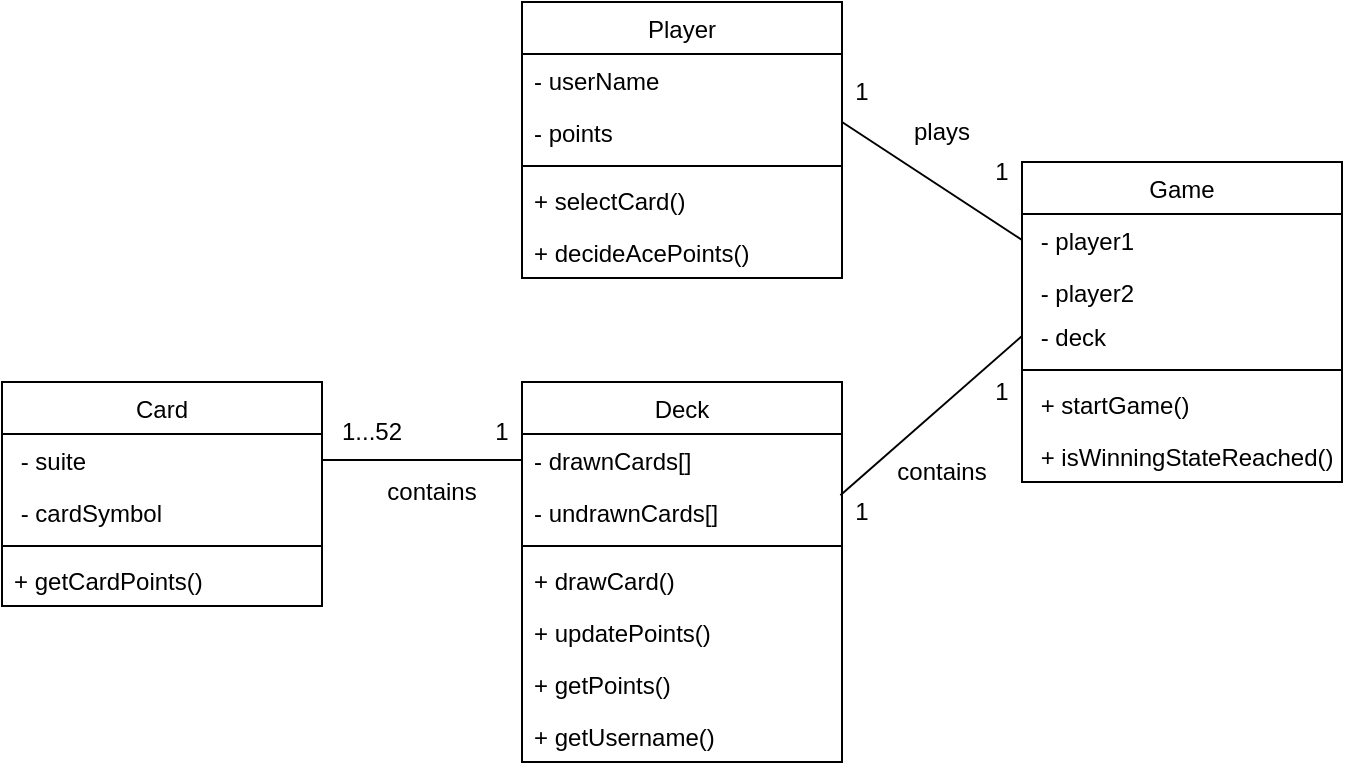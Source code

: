 <mxfile version="19.0.3" type="device"><diagram id="C5RBs43oDa-KdzZeNtuy" name="Page-1"><mxGraphModel dx="1038" dy="649" grid="1" gridSize="10" guides="1" tooltips="1" connect="1" arrows="1" fold="1" page="1" pageScale="1" pageWidth="827" pageHeight="1169" math="0" shadow="0"><root><mxCell id="WIyWlLk6GJQsqaUBKTNV-0"/><mxCell id="WIyWlLk6GJQsqaUBKTNV-1" parent="WIyWlLk6GJQsqaUBKTNV-0"/><mxCell id="zkfFHV4jXpPFQw0GAbJ--6" value="Game" style="swimlane;fontStyle=0;align=center;verticalAlign=top;childLayout=stackLayout;horizontal=1;startSize=26;horizontalStack=0;resizeParent=1;resizeLast=0;collapsible=1;marginBottom=0;rounded=0;shadow=0;strokeWidth=1;" parent="WIyWlLk6GJQsqaUBKTNV-1" vertex="1"><mxGeometry x="570" y="160" width="160" height="160" as="geometry"><mxRectangle x="130" y="380" width="160" height="26" as="alternateBounds"/></mxGeometry></mxCell><mxCell id="zkfFHV4jXpPFQw0GAbJ--8" value=" - player1" style="text;align=left;verticalAlign=top;spacingLeft=4;spacingRight=4;overflow=hidden;rotatable=0;points=[[0,0.5],[1,0.5]];portConstraint=eastwest;rounded=0;shadow=0;html=0;" parent="zkfFHV4jXpPFQw0GAbJ--6" vertex="1"><mxGeometry y="26" width="160" height="26" as="geometry"/></mxCell><mxCell id="zkfFHV4jXpPFQw0GAbJ--7" value=" - player2" style="text;align=left;verticalAlign=top;spacingLeft=4;spacingRight=4;overflow=hidden;rotatable=0;points=[[0,0.5],[1,0.5]];portConstraint=eastwest;" parent="zkfFHV4jXpPFQw0GAbJ--6" vertex="1"><mxGeometry y="52" width="160" height="22" as="geometry"/></mxCell><mxCell id="yjO7eJ8KvvGCzNH8Gii0-16" value=" - deck" style="text;align=left;verticalAlign=top;spacingLeft=4;spacingRight=4;overflow=hidden;rotatable=0;points=[[0,0.5],[1,0.5]];portConstraint=eastwest;rounded=0;shadow=0;html=0;" parent="zkfFHV4jXpPFQw0GAbJ--6" vertex="1"><mxGeometry y="74" width="160" height="26" as="geometry"/></mxCell><mxCell id="zkfFHV4jXpPFQw0GAbJ--9" value="" style="line;html=1;strokeWidth=1;align=left;verticalAlign=middle;spacingTop=-1;spacingLeft=3;spacingRight=3;rotatable=0;labelPosition=right;points=[];portConstraint=eastwest;" parent="zkfFHV4jXpPFQw0GAbJ--6" vertex="1"><mxGeometry y="100" width="160" height="8" as="geometry"/></mxCell><mxCell id="zkfFHV4jXpPFQw0GAbJ--11" value=" + startGame()" style="text;align=left;verticalAlign=top;spacingLeft=4;spacingRight=4;overflow=hidden;rotatable=0;points=[[0,0.5],[1,0.5]];portConstraint=eastwest;" parent="zkfFHV4jXpPFQw0GAbJ--6" vertex="1"><mxGeometry y="108" width="160" height="26" as="geometry"/></mxCell><mxCell id="yjO7eJ8KvvGCzNH8Gii0-28" value=" + isWinningStateReached()" style="text;align=left;verticalAlign=top;spacingLeft=4;spacingRight=4;overflow=hidden;rotatable=0;points=[[0,0.5],[1,0.5]];portConstraint=eastwest;" parent="zkfFHV4jXpPFQw0GAbJ--6" vertex="1"><mxGeometry y="134" width="160" height="26" as="geometry"/></mxCell><mxCell id="zkfFHV4jXpPFQw0GAbJ--13" value="Card" style="swimlane;fontStyle=0;align=center;verticalAlign=top;childLayout=stackLayout;horizontal=1;startSize=26;horizontalStack=0;resizeParent=1;resizeLast=0;collapsible=1;marginBottom=0;rounded=0;shadow=0;strokeWidth=1;" parent="WIyWlLk6GJQsqaUBKTNV-1" vertex="1"><mxGeometry x="60" y="270" width="160" height="112" as="geometry"><mxRectangle x="340" y="380" width="170" height="26" as="alternateBounds"/></mxGeometry></mxCell><mxCell id="yjO7eJ8KvvGCzNH8Gii0-5" value=" - suite" style="text;align=left;verticalAlign=top;spacingLeft=4;spacingRight=4;overflow=hidden;rotatable=0;points=[[0,0.5],[1,0.5]];portConstraint=eastwest;" parent="zkfFHV4jXpPFQw0GAbJ--13" vertex="1"><mxGeometry y="26" width="160" height="26" as="geometry"/></mxCell><mxCell id="zkfFHV4jXpPFQw0GAbJ--14" value=" - cardSymbol" style="text;align=left;verticalAlign=top;spacingLeft=4;spacingRight=4;overflow=hidden;rotatable=0;points=[[0,0.5],[1,0.5]];portConstraint=eastwest;" parent="zkfFHV4jXpPFQw0GAbJ--13" vertex="1"><mxGeometry y="52" width="160" height="26" as="geometry"/></mxCell><mxCell id="zkfFHV4jXpPFQw0GAbJ--15" value="" style="line;html=1;strokeWidth=1;align=left;verticalAlign=middle;spacingTop=-1;spacingLeft=3;spacingRight=3;rotatable=0;labelPosition=right;points=[];portConstraint=eastwest;" parent="zkfFHV4jXpPFQw0GAbJ--13" vertex="1"><mxGeometry y="78" width="160" height="8" as="geometry"/></mxCell><mxCell id="oQhYlEgQ4E1Ybc8fRwA5-3" value="+ getCardPoints() " style="text;align=left;verticalAlign=top;spacingLeft=4;spacingRight=4;overflow=hidden;rotatable=0;points=[[0,0.5],[1,0.5]];portConstraint=eastwest;" vertex="1" parent="zkfFHV4jXpPFQw0GAbJ--13"><mxGeometry y="86" width="160" height="26" as="geometry"/></mxCell><mxCell id="yjO7eJ8KvvGCzNH8Gii0-0" value="Player" style="swimlane;fontStyle=0;align=center;verticalAlign=top;childLayout=stackLayout;horizontal=1;startSize=26;horizontalStack=0;resizeParent=1;resizeLast=0;collapsible=1;marginBottom=0;rounded=0;shadow=0;strokeWidth=1;" parent="WIyWlLk6GJQsqaUBKTNV-1" vertex="1"><mxGeometry x="320" y="80" width="160" height="138" as="geometry"><mxRectangle x="340" y="380" width="170" height="26" as="alternateBounds"/></mxGeometry></mxCell><mxCell id="yjO7eJ8KvvGCzNH8Gii0-1" value="- userName" style="text;align=left;verticalAlign=top;spacingLeft=4;spacingRight=4;overflow=hidden;rotatable=0;points=[[0,0.5],[1,0.5]];portConstraint=eastwest;" parent="yjO7eJ8KvvGCzNH8Gii0-0" vertex="1"><mxGeometry y="26" width="160" height="26" as="geometry"/></mxCell><mxCell id="yjO7eJ8KvvGCzNH8Gii0-2" value="- points" style="text;align=left;verticalAlign=top;spacingLeft=4;spacingRight=4;overflow=hidden;rotatable=0;points=[[0,0.5],[1,0.5]];portConstraint=eastwest;" parent="yjO7eJ8KvvGCzNH8Gii0-0" vertex="1"><mxGeometry y="52" width="160" height="26" as="geometry"/></mxCell><mxCell id="yjO7eJ8KvvGCzNH8Gii0-3" value="" style="line;html=1;strokeWidth=1;align=left;verticalAlign=middle;spacingTop=-1;spacingLeft=3;spacingRight=3;rotatable=0;labelPosition=right;points=[];portConstraint=eastwest;" parent="yjO7eJ8KvvGCzNH8Gii0-0" vertex="1"><mxGeometry y="78" width="160" height="8" as="geometry"/></mxCell><mxCell id="yjO7eJ8KvvGCzNH8Gii0-4" value="+ selectCard() " style="text;align=left;verticalAlign=top;spacingLeft=4;spacingRight=4;overflow=hidden;rotatable=0;points=[[0,0.5],[1,0.5]];portConstraint=eastwest;" parent="yjO7eJ8KvvGCzNH8Gii0-0" vertex="1"><mxGeometry y="86" width="160" height="26" as="geometry"/></mxCell><mxCell id="yjO7eJ8KvvGCzNH8Gii0-29" value="+ decideAcePoints() " style="text;align=left;verticalAlign=top;spacingLeft=4;spacingRight=4;overflow=hidden;rotatable=0;points=[[0,0.5],[1,0.5]];portConstraint=eastwest;" parent="yjO7eJ8KvvGCzNH8Gii0-0" vertex="1"><mxGeometry y="112" width="160" height="26" as="geometry"/></mxCell><mxCell id="yjO7eJ8KvvGCzNH8Gii0-6" value="Deck" style="swimlane;fontStyle=0;align=center;verticalAlign=top;childLayout=stackLayout;horizontal=1;startSize=26;horizontalStack=0;resizeParent=1;resizeLast=0;collapsible=1;marginBottom=0;rounded=0;shadow=0;strokeWidth=1;" parent="WIyWlLk6GJQsqaUBKTNV-1" vertex="1"><mxGeometry x="320" y="270" width="160" height="190" as="geometry"><mxRectangle x="340" y="380" width="170" height="26" as="alternateBounds"/></mxGeometry></mxCell><mxCell id="yjO7eJ8KvvGCzNH8Gii0-7" value="- drawnCards[]" style="text;align=left;verticalAlign=top;spacingLeft=4;spacingRight=4;overflow=hidden;rotatable=0;points=[[0,0.5],[1,0.5]];portConstraint=eastwest;" parent="yjO7eJ8KvvGCzNH8Gii0-6" vertex="1"><mxGeometry y="26" width="160" height="26" as="geometry"/></mxCell><mxCell id="yjO7eJ8KvvGCzNH8Gii0-31" value="- undrawnCards[]" style="text;align=left;verticalAlign=top;spacingLeft=4;spacingRight=4;overflow=hidden;rotatable=0;points=[[0,0.5],[1,0.5]];portConstraint=eastwest;" parent="yjO7eJ8KvvGCzNH8Gii0-6" vertex="1"><mxGeometry y="52" width="160" height="26" as="geometry"/></mxCell><mxCell id="yjO7eJ8KvvGCzNH8Gii0-9" value="" style="line;html=1;strokeWidth=1;align=left;verticalAlign=middle;spacingTop=-1;spacingLeft=3;spacingRight=3;rotatable=0;labelPosition=right;points=[];portConstraint=eastwest;" parent="yjO7eJ8KvvGCzNH8Gii0-6" vertex="1"><mxGeometry y="78" width="160" height="8" as="geometry"/></mxCell><mxCell id="yjO7eJ8KvvGCzNH8Gii0-10" value="+ drawCard() " style="text;align=left;verticalAlign=top;spacingLeft=4;spacingRight=4;overflow=hidden;rotatable=0;points=[[0,0.5],[1,0.5]];portConstraint=eastwest;" parent="yjO7eJ8KvvGCzNH8Gii0-6" vertex="1"><mxGeometry y="86" width="160" height="26" as="geometry"/></mxCell><mxCell id="oQhYlEgQ4E1Ybc8fRwA5-0" value="+ updatePoints() " style="text;align=left;verticalAlign=top;spacingLeft=4;spacingRight=4;overflow=hidden;rotatable=0;points=[[0,0.5],[1,0.5]];portConstraint=eastwest;" vertex="1" parent="yjO7eJ8KvvGCzNH8Gii0-6"><mxGeometry y="112" width="160" height="26" as="geometry"/></mxCell><mxCell id="oQhYlEgQ4E1Ybc8fRwA5-1" value="+ getPoints() " style="text;align=left;verticalAlign=top;spacingLeft=4;spacingRight=4;overflow=hidden;rotatable=0;points=[[0,0.5],[1,0.5]];portConstraint=eastwest;" vertex="1" parent="yjO7eJ8KvvGCzNH8Gii0-6"><mxGeometry y="138" width="160" height="26" as="geometry"/></mxCell><mxCell id="oQhYlEgQ4E1Ybc8fRwA5-2" value="+ getUsername() " style="text;align=left;verticalAlign=top;spacingLeft=4;spacingRight=4;overflow=hidden;rotatable=0;points=[[0,0.5],[1,0.5]];portConstraint=eastwest;" vertex="1" parent="yjO7eJ8KvvGCzNH8Gii0-6"><mxGeometry y="164" width="160" height="26" as="geometry"/></mxCell><mxCell id="yjO7eJ8KvvGCzNH8Gii0-12" value="" style="endArrow=none;html=1;rounded=0;exitX=0;exitY=0.5;exitDx=0;exitDy=0;" parent="WIyWlLk6GJQsqaUBKTNV-1" source="yjO7eJ8KvvGCzNH8Gii0-7" target="yjO7eJ8KvvGCzNH8Gii0-5" edge="1"><mxGeometry width="50" height="50" relative="1" as="geometry"><mxPoint x="440" y="310" as="sourcePoint"/><mxPoint x="490" y="260" as="targetPoint"/></mxGeometry></mxCell><mxCell id="yjO7eJ8KvvGCzNH8Gii0-13" value="1" style="text;html=1;strokeColor=none;fillColor=none;align=center;verticalAlign=middle;whiteSpace=wrap;rounded=0;" parent="WIyWlLk6GJQsqaUBKTNV-1" vertex="1"><mxGeometry x="300" y="280" width="20" height="30" as="geometry"/></mxCell><mxCell id="yjO7eJ8KvvGCzNH8Gii0-14" value="1...52" style="text;html=1;strokeColor=none;fillColor=none;align=center;verticalAlign=middle;whiteSpace=wrap;rounded=0;" parent="WIyWlLk6GJQsqaUBKTNV-1" vertex="1"><mxGeometry x="230" y="280" width="30" height="30" as="geometry"/></mxCell><mxCell id="yjO7eJ8KvvGCzNH8Gii0-15" value="contains" style="text;html=1;strokeColor=none;fillColor=none;align=center;verticalAlign=middle;whiteSpace=wrap;rounded=0;" parent="WIyWlLk6GJQsqaUBKTNV-1" vertex="1"><mxGeometry x="260" y="310" width="30" height="30" as="geometry"/></mxCell><mxCell id="yjO7eJ8KvvGCzNH8Gii0-19" value="" style="endArrow=none;html=1;rounded=0;entryX=0;entryY=0.5;entryDx=0;entryDy=0;" parent="WIyWlLk6GJQsqaUBKTNV-1" target="zkfFHV4jXpPFQw0GAbJ--8" edge="1"><mxGeometry width="50" height="50" relative="1" as="geometry"><mxPoint x="480" y="140" as="sourcePoint"/><mxPoint x="530" y="300" as="targetPoint"/></mxGeometry></mxCell><mxCell id="yjO7eJ8KvvGCzNH8Gii0-20" value="" style="endArrow=none;html=1;rounded=0;entryX=0;entryY=0.5;entryDx=0;entryDy=0;exitX=0.995;exitY=1.177;exitDx=0;exitDy=0;exitPerimeter=0;" parent="WIyWlLk6GJQsqaUBKTNV-1" source="yjO7eJ8KvvGCzNH8Gii0-7" target="yjO7eJ8KvvGCzNH8Gii0-16" edge="1"><mxGeometry width="50" height="50" relative="1" as="geometry"><mxPoint x="490" y="150" as="sourcePoint"/><mxPoint x="580" y="209" as="targetPoint"/></mxGeometry></mxCell><mxCell id="yjO7eJ8KvvGCzNH8Gii0-21" value="1" style="text;html=1;strokeColor=none;fillColor=none;align=center;verticalAlign=middle;whiteSpace=wrap;rounded=0;" parent="WIyWlLk6GJQsqaUBKTNV-1" vertex="1"><mxGeometry x="480" y="320" width="20" height="30" as="geometry"/></mxCell><mxCell id="yjO7eJ8KvvGCzNH8Gii0-22" value="1" style="text;html=1;strokeColor=none;fillColor=none;align=center;verticalAlign=middle;whiteSpace=wrap;rounded=0;" parent="WIyWlLk6GJQsqaUBKTNV-1" vertex="1"><mxGeometry x="550" y="260" width="20" height="30" as="geometry"/></mxCell><mxCell id="yjO7eJ8KvvGCzNH8Gii0-23" value="contains" style="text;html=1;strokeColor=none;fillColor=none;align=center;verticalAlign=middle;whiteSpace=wrap;rounded=0;" parent="WIyWlLk6GJQsqaUBKTNV-1" vertex="1"><mxGeometry x="520" y="300" width="20" height="30" as="geometry"/></mxCell><mxCell id="yjO7eJ8KvvGCzNH8Gii0-25" value="plays" style="text;html=1;strokeColor=none;fillColor=none;align=center;verticalAlign=middle;whiteSpace=wrap;rounded=0;" parent="WIyWlLk6GJQsqaUBKTNV-1" vertex="1"><mxGeometry x="520" y="130" width="20" height="30" as="geometry"/></mxCell><mxCell id="yjO7eJ8KvvGCzNH8Gii0-26" value="1" style="text;html=1;strokeColor=none;fillColor=none;align=center;verticalAlign=middle;whiteSpace=wrap;rounded=0;" parent="WIyWlLk6GJQsqaUBKTNV-1" vertex="1"><mxGeometry x="480" y="110" width="20" height="30" as="geometry"/></mxCell><mxCell id="yjO7eJ8KvvGCzNH8Gii0-27" value="1" style="text;html=1;strokeColor=none;fillColor=none;align=center;verticalAlign=middle;whiteSpace=wrap;rounded=0;" parent="WIyWlLk6GJQsqaUBKTNV-1" vertex="1"><mxGeometry x="550" y="150" width="20" height="30" as="geometry"/></mxCell></root></mxGraphModel></diagram></mxfile>